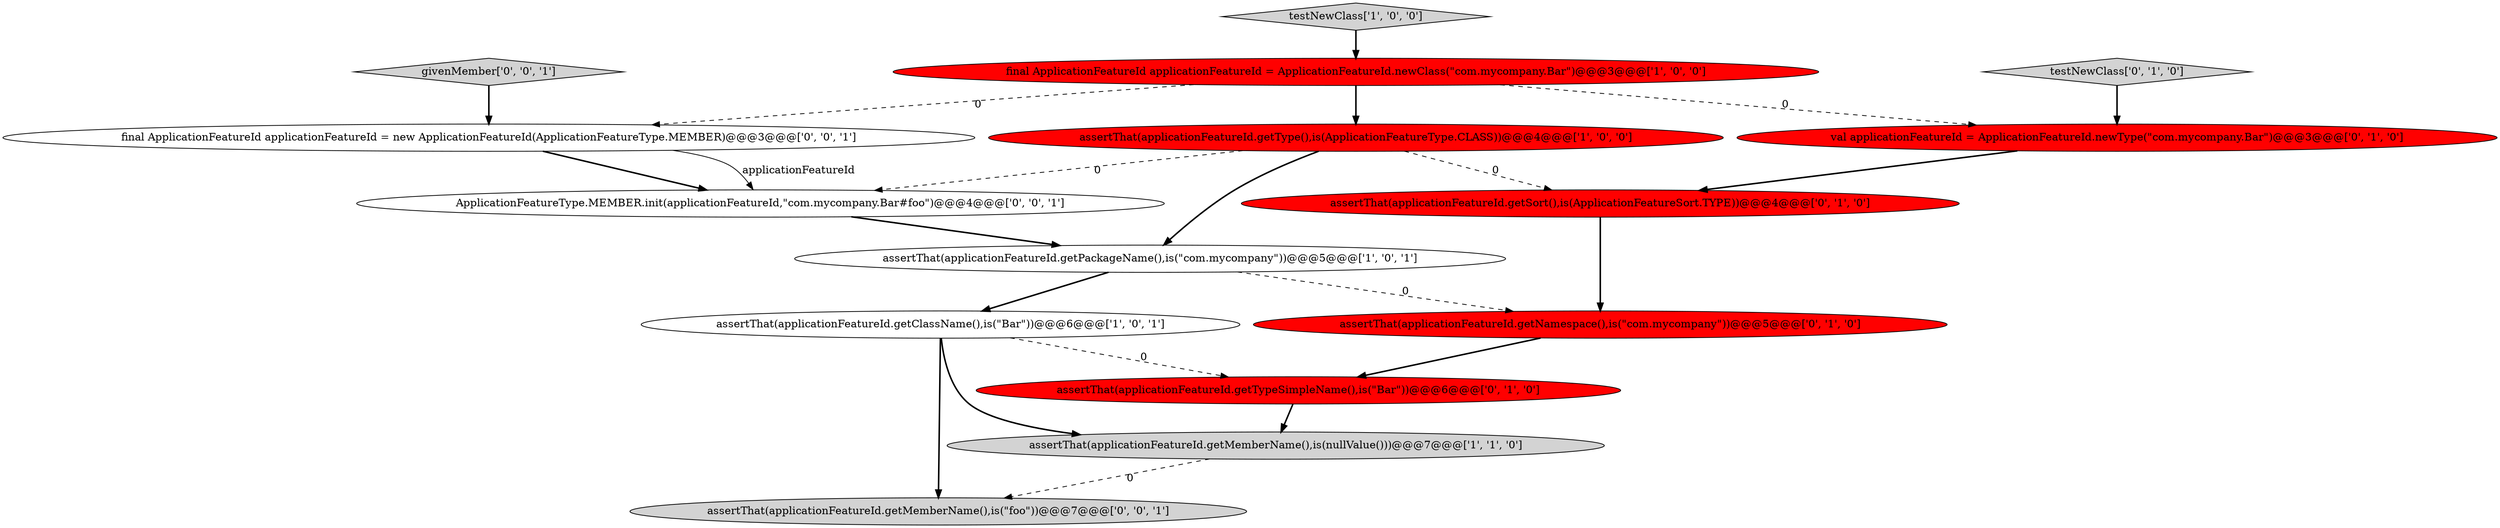 digraph {
8 [style = filled, label = "testNewClass['0', '1', '0']", fillcolor = lightgray, shape = diamond image = "AAA0AAABBB2BBB"];
9 [style = filled, label = "assertThat(applicationFeatureId.getSort(),is(ApplicationFeatureSort.TYPE))@@@4@@@['0', '1', '0']", fillcolor = red, shape = ellipse image = "AAA1AAABBB2BBB"];
0 [style = filled, label = "assertThat(applicationFeatureId.getType(),is(ApplicationFeatureType.CLASS))@@@4@@@['1', '0', '0']", fillcolor = red, shape = ellipse image = "AAA1AAABBB1BBB"];
4 [style = filled, label = "final ApplicationFeatureId applicationFeatureId = ApplicationFeatureId.newClass(\"com.mycompany.Bar\")@@@3@@@['1', '0', '0']", fillcolor = red, shape = ellipse image = "AAA1AAABBB1BBB"];
14 [style = filled, label = "ApplicationFeatureType.MEMBER.init(applicationFeatureId,\"com.mycompany.Bar#foo\")@@@4@@@['0', '0', '1']", fillcolor = white, shape = ellipse image = "AAA0AAABBB3BBB"];
5 [style = filled, label = "testNewClass['1', '0', '0']", fillcolor = lightgray, shape = diamond image = "AAA0AAABBB1BBB"];
1 [style = filled, label = "assertThat(applicationFeatureId.getPackageName(),is(\"com.mycompany\"))@@@5@@@['1', '0', '1']", fillcolor = white, shape = ellipse image = "AAA0AAABBB1BBB"];
11 [style = filled, label = "final ApplicationFeatureId applicationFeatureId = new ApplicationFeatureId(ApplicationFeatureType.MEMBER)@@@3@@@['0', '0', '1']", fillcolor = white, shape = ellipse image = "AAA0AAABBB3BBB"];
10 [style = filled, label = "assertThat(applicationFeatureId.getTypeSimpleName(),is(\"Bar\"))@@@6@@@['0', '1', '0']", fillcolor = red, shape = ellipse image = "AAA1AAABBB2BBB"];
7 [style = filled, label = "val applicationFeatureId = ApplicationFeatureId.newType(\"com.mycompany.Bar\")@@@3@@@['0', '1', '0']", fillcolor = red, shape = ellipse image = "AAA1AAABBB2BBB"];
13 [style = filled, label = "assertThat(applicationFeatureId.getMemberName(),is(\"foo\"))@@@7@@@['0', '0', '1']", fillcolor = lightgray, shape = ellipse image = "AAA0AAABBB3BBB"];
12 [style = filled, label = "givenMember['0', '0', '1']", fillcolor = lightgray, shape = diamond image = "AAA0AAABBB3BBB"];
2 [style = filled, label = "assertThat(applicationFeatureId.getMemberName(),is(nullValue()))@@@7@@@['1', '1', '0']", fillcolor = lightgray, shape = ellipse image = "AAA0AAABBB1BBB"];
6 [style = filled, label = "assertThat(applicationFeatureId.getNamespace(),is(\"com.mycompany\"))@@@5@@@['0', '1', '0']", fillcolor = red, shape = ellipse image = "AAA1AAABBB2BBB"];
3 [style = filled, label = "assertThat(applicationFeatureId.getClassName(),is(\"Bar\"))@@@6@@@['1', '0', '1']", fillcolor = white, shape = ellipse image = "AAA0AAABBB1BBB"];
11->14 [style = solid, label="applicationFeatureId"];
11->14 [style = bold, label=""];
12->11 [style = bold, label=""];
1->3 [style = bold, label=""];
14->1 [style = bold, label=""];
8->7 [style = bold, label=""];
9->6 [style = bold, label=""];
4->0 [style = bold, label=""];
7->9 [style = bold, label=""];
0->14 [style = dashed, label="0"];
3->2 [style = bold, label=""];
4->7 [style = dashed, label="0"];
1->6 [style = dashed, label="0"];
0->1 [style = bold, label=""];
2->13 [style = dashed, label="0"];
6->10 [style = bold, label=""];
5->4 [style = bold, label=""];
3->13 [style = bold, label=""];
10->2 [style = bold, label=""];
3->10 [style = dashed, label="0"];
0->9 [style = dashed, label="0"];
4->11 [style = dashed, label="0"];
}
